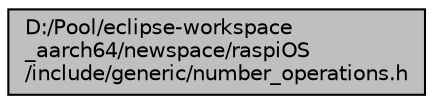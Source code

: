 digraph "D:/Pool/eclipse-workspace_aarch64/newspace/raspiOS/include/generic/number_operations.h"
{
  edge [fontname="Helvetica",fontsize="10",labelfontname="Helvetica",labelfontsize="10"];
  node [fontname="Helvetica",fontsize="10",shape=record];
  Node1238 [label="D:/Pool/eclipse-workspace\l_aarch64/newspace/raspiOS\l/include/generic/number_operations.h",height=0.2,width=0.4,color="black", fillcolor="grey75", style="filled", fontcolor="black"];
}
